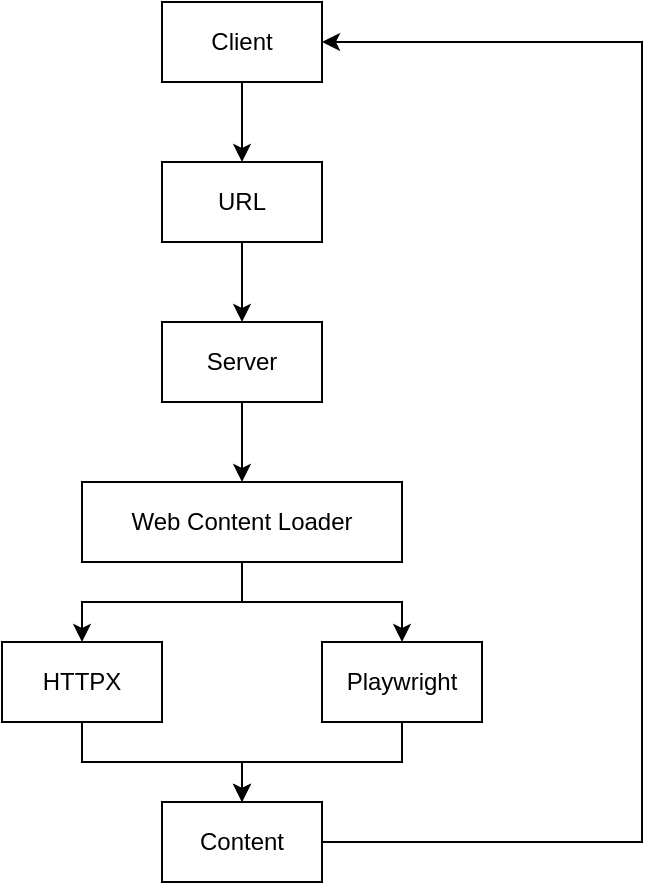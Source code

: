 <mxfile version="27.0.5">
  <diagram name="Page-1" id="-vaWyrcWgSKskyz38Z6i">
    <mxGraphModel dx="1148" dy="581" grid="1" gridSize="10" guides="1" tooltips="1" connect="1" arrows="1" fold="1" page="1" pageScale="1" pageWidth="850" pageHeight="1100" math="0" shadow="0">
      <root>
        <mxCell id="0" />
        <mxCell id="1" parent="0" />
        <mxCell id="sFEHvg0e0UvxJ46D8FWg-13" style="edgeStyle=orthogonalEdgeStyle;rounded=0;orthogonalLoop=1;jettySize=auto;html=1;" edge="1" parent="1" source="sFEHvg0e0UvxJ46D8FWg-1" target="sFEHvg0e0UvxJ46D8FWg-10">
          <mxGeometry relative="1" as="geometry" />
        </mxCell>
        <mxCell id="sFEHvg0e0UvxJ46D8FWg-1" value="URL" style="whiteSpace=wrap;html=1;" vertex="1" parent="1">
          <mxGeometry x="360" y="160" width="80" height="40" as="geometry" />
        </mxCell>
        <mxCell id="sFEHvg0e0UvxJ46D8FWg-17" value="" style="edgeStyle=orthogonalEdgeStyle;rounded=0;orthogonalLoop=1;jettySize=auto;html=1;" edge="1" parent="1" source="sFEHvg0e0UvxJ46D8FWg-2" target="sFEHvg0e0UvxJ46D8FWg-16">
          <mxGeometry relative="1" as="geometry" />
        </mxCell>
        <mxCell id="sFEHvg0e0UvxJ46D8FWg-21" style="edgeStyle=orthogonalEdgeStyle;rounded=0;orthogonalLoop=1;jettySize=auto;html=1;" edge="1" parent="1" source="sFEHvg0e0UvxJ46D8FWg-2" target="sFEHvg0e0UvxJ46D8FWg-20">
          <mxGeometry relative="1" as="geometry" />
        </mxCell>
        <mxCell id="sFEHvg0e0UvxJ46D8FWg-2" value="Web Content Loader" style="whiteSpace=wrap;html=1;" vertex="1" parent="1">
          <mxGeometry x="320" y="320" width="160" height="40" as="geometry" />
        </mxCell>
        <mxCell id="sFEHvg0e0UvxJ46D8FWg-19" style="edgeStyle=orthogonalEdgeStyle;rounded=0;orthogonalLoop=1;jettySize=auto;html=1;" edge="1" parent="1" source="sFEHvg0e0UvxJ46D8FWg-4" target="sFEHvg0e0UvxJ46D8FWg-7">
          <mxGeometry relative="1" as="geometry">
            <Array as="points">
              <mxPoint x="600" y="500" />
              <mxPoint x="600" y="100" />
            </Array>
          </mxGeometry>
        </mxCell>
        <mxCell id="sFEHvg0e0UvxJ46D8FWg-4" value="Content" style="whiteSpace=wrap;html=1;" vertex="1" parent="1">
          <mxGeometry x="360" y="480" width="80" height="40" as="geometry" />
        </mxCell>
        <mxCell id="sFEHvg0e0UvxJ46D8FWg-12" style="edgeStyle=orthogonalEdgeStyle;rounded=0;orthogonalLoop=1;jettySize=auto;html=1;" edge="1" parent="1" source="sFEHvg0e0UvxJ46D8FWg-7" target="sFEHvg0e0UvxJ46D8FWg-1">
          <mxGeometry relative="1" as="geometry" />
        </mxCell>
        <mxCell id="sFEHvg0e0UvxJ46D8FWg-7" value="Client" style="whiteSpace=wrap;html=1;" vertex="1" parent="1">
          <mxGeometry x="360" y="80" width="80" height="40" as="geometry" />
        </mxCell>
        <mxCell id="sFEHvg0e0UvxJ46D8FWg-14" style="edgeStyle=orthogonalEdgeStyle;rounded=0;orthogonalLoop=1;jettySize=auto;html=1;" edge="1" parent="1" source="sFEHvg0e0UvxJ46D8FWg-10" target="sFEHvg0e0UvxJ46D8FWg-2">
          <mxGeometry relative="1" as="geometry" />
        </mxCell>
        <mxCell id="sFEHvg0e0UvxJ46D8FWg-10" value="Server" style="whiteSpace=wrap;html=1;" vertex="1" parent="1">
          <mxGeometry x="360" y="240" width="80" height="40" as="geometry" />
        </mxCell>
        <mxCell id="sFEHvg0e0UvxJ46D8FWg-18" style="edgeStyle=orthogonalEdgeStyle;rounded=0;orthogonalLoop=1;jettySize=auto;html=1;" edge="1" parent="1" source="sFEHvg0e0UvxJ46D8FWg-16" target="sFEHvg0e0UvxJ46D8FWg-4">
          <mxGeometry relative="1" as="geometry" />
        </mxCell>
        <mxCell id="sFEHvg0e0UvxJ46D8FWg-16" value="HTTPX" style="whiteSpace=wrap;html=1;" vertex="1" parent="1">
          <mxGeometry x="280" y="400" width="80" height="40" as="geometry" />
        </mxCell>
        <mxCell id="sFEHvg0e0UvxJ46D8FWg-22" style="edgeStyle=orthogonalEdgeStyle;rounded=0;orthogonalLoop=1;jettySize=auto;html=1;" edge="1" parent="1" source="sFEHvg0e0UvxJ46D8FWg-20" target="sFEHvg0e0UvxJ46D8FWg-4">
          <mxGeometry relative="1" as="geometry" />
        </mxCell>
        <mxCell id="sFEHvg0e0UvxJ46D8FWg-20" value="Playwright" style="whiteSpace=wrap;html=1;" vertex="1" parent="1">
          <mxGeometry x="440" y="400" width="80" height="40" as="geometry" />
        </mxCell>
      </root>
    </mxGraphModel>
  </diagram>
</mxfile>
